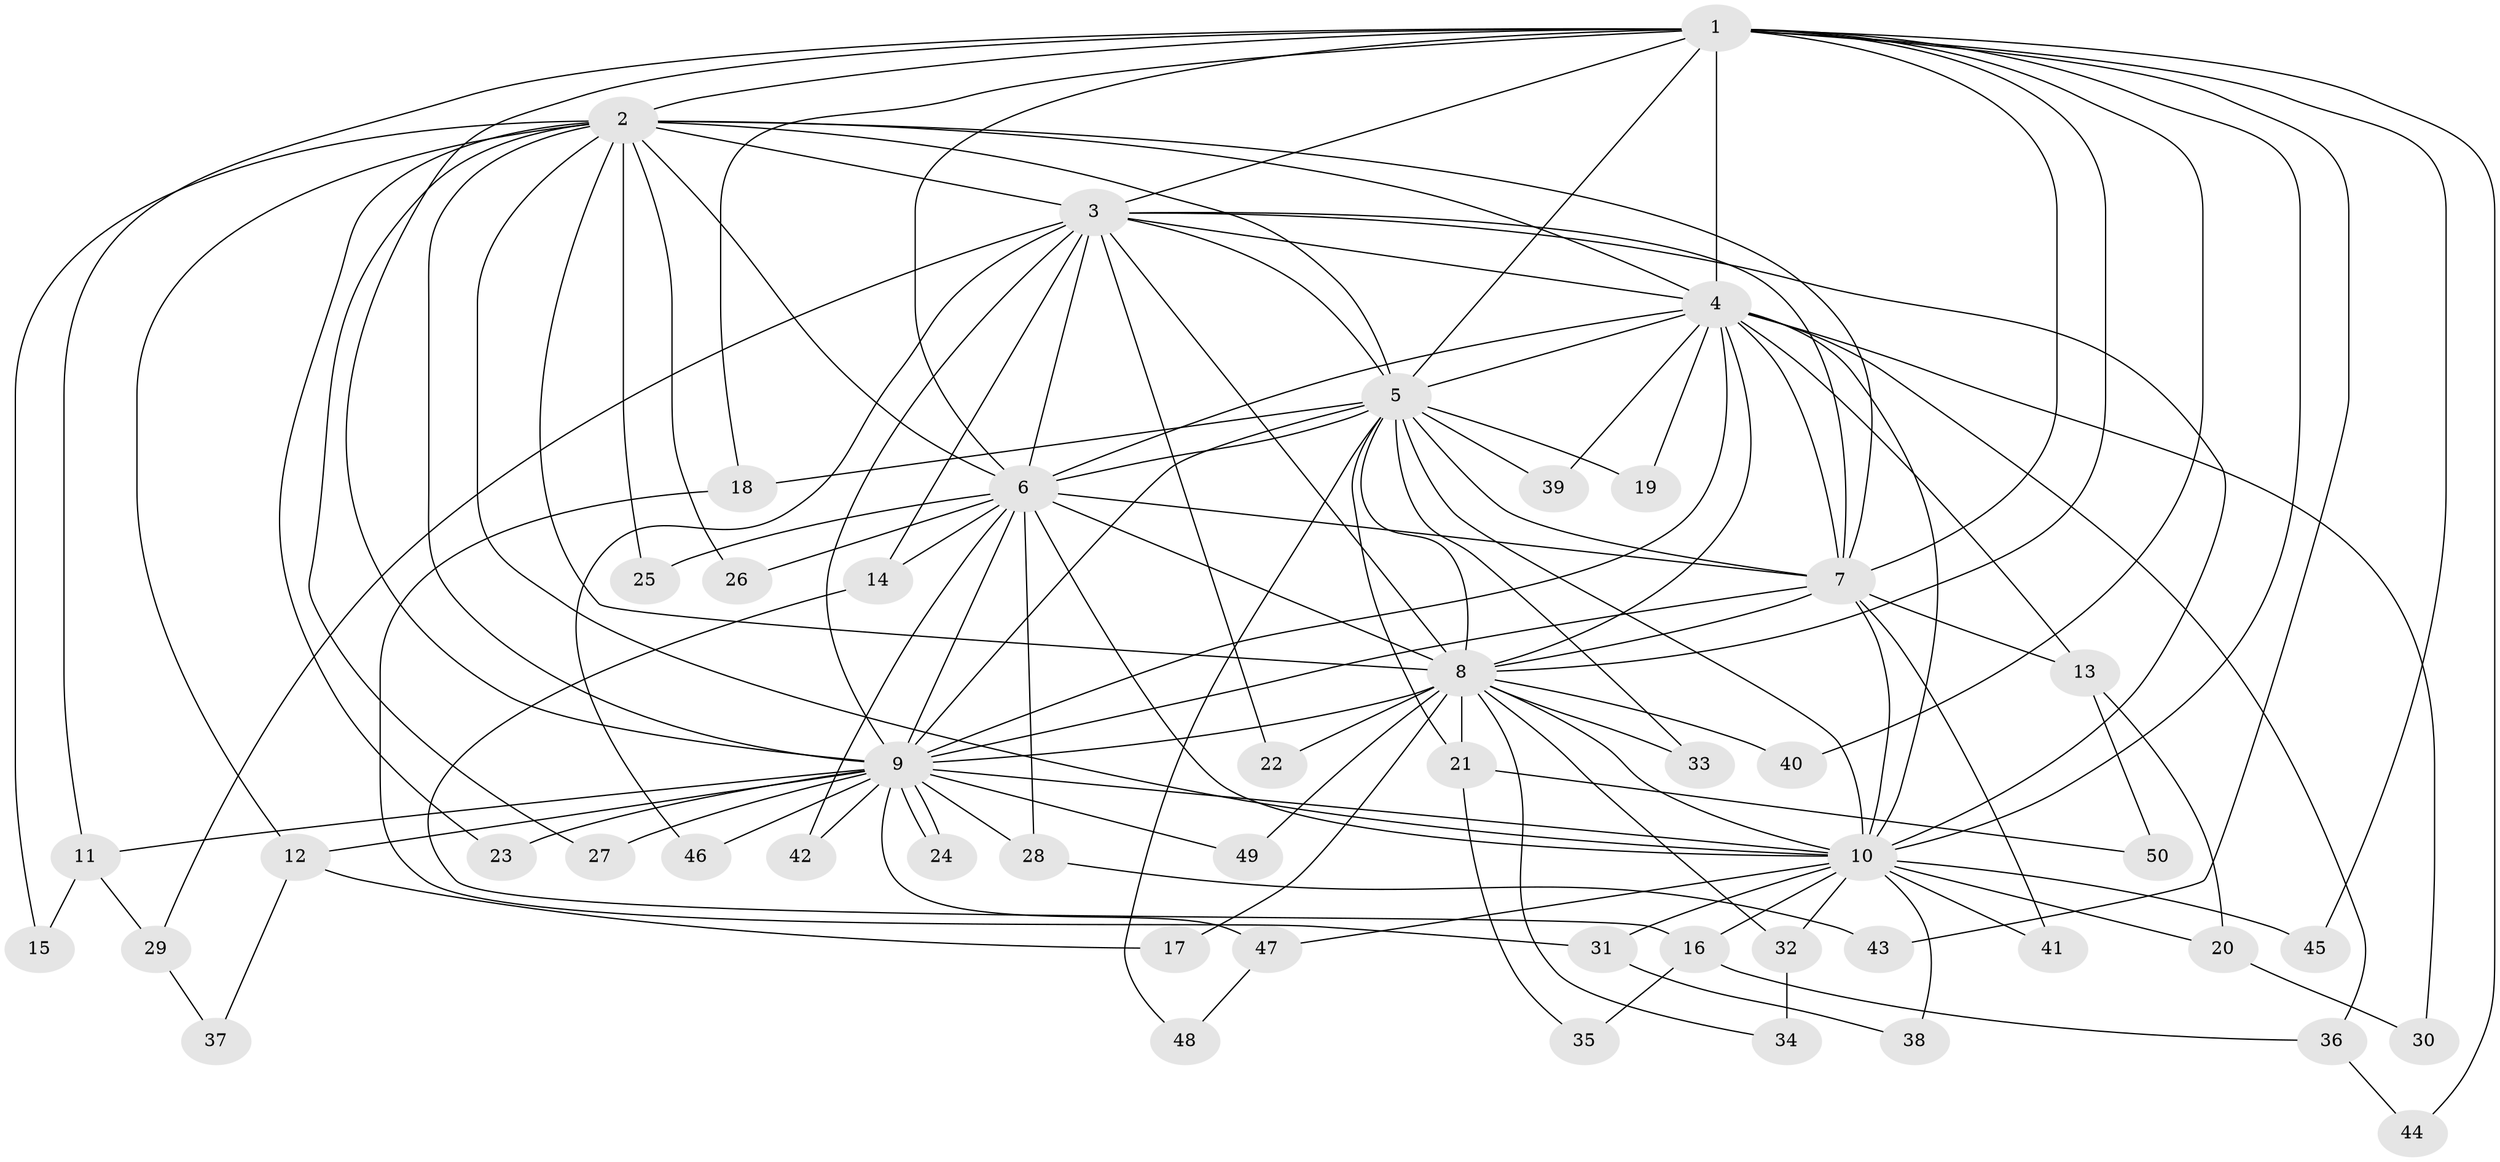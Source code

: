 // coarse degree distribution, {11: 0.03225806451612903, 9: 0.03225806451612903, 13: 0.12903225806451613, 7: 0.03225806451612903, 4: 0.0967741935483871, 5: 0.06451612903225806, 3: 0.22580645161290322, 2: 0.3225806451612903, 1: 0.06451612903225806}
// Generated by graph-tools (version 1.1) at 2025/49/03/04/25 22:49:53]
// undirected, 50 vertices, 125 edges
graph export_dot {
  node [color=gray90,style=filled];
  1;
  2;
  3;
  4;
  5;
  6;
  7;
  8;
  9;
  10;
  11;
  12;
  13;
  14;
  15;
  16;
  17;
  18;
  19;
  20;
  21;
  22;
  23;
  24;
  25;
  26;
  27;
  28;
  29;
  30;
  31;
  32;
  33;
  34;
  35;
  36;
  37;
  38;
  39;
  40;
  41;
  42;
  43;
  44;
  45;
  46;
  47;
  48;
  49;
  50;
  1 -- 2;
  1 -- 3;
  1 -- 4;
  1 -- 5;
  1 -- 6;
  1 -- 7;
  1 -- 8;
  1 -- 9;
  1 -- 10;
  1 -- 11;
  1 -- 18;
  1 -- 40;
  1 -- 43;
  1 -- 44;
  1 -- 45;
  2 -- 3;
  2 -- 4;
  2 -- 5;
  2 -- 6;
  2 -- 7;
  2 -- 8;
  2 -- 9;
  2 -- 10;
  2 -- 12;
  2 -- 15;
  2 -- 23;
  2 -- 25;
  2 -- 26;
  2 -- 27;
  3 -- 4;
  3 -- 5;
  3 -- 6;
  3 -- 7;
  3 -- 8;
  3 -- 9;
  3 -- 10;
  3 -- 14;
  3 -- 22;
  3 -- 29;
  3 -- 46;
  4 -- 5;
  4 -- 6;
  4 -- 7;
  4 -- 8;
  4 -- 9;
  4 -- 10;
  4 -- 13;
  4 -- 19;
  4 -- 30;
  4 -- 36;
  4 -- 39;
  5 -- 6;
  5 -- 7;
  5 -- 8;
  5 -- 9;
  5 -- 10;
  5 -- 18;
  5 -- 19;
  5 -- 21;
  5 -- 33;
  5 -- 39;
  5 -- 48;
  6 -- 7;
  6 -- 8;
  6 -- 9;
  6 -- 10;
  6 -- 14;
  6 -- 25;
  6 -- 26;
  6 -- 28;
  6 -- 42;
  7 -- 8;
  7 -- 9;
  7 -- 10;
  7 -- 13;
  7 -- 41;
  8 -- 9;
  8 -- 10;
  8 -- 17;
  8 -- 21;
  8 -- 22;
  8 -- 32;
  8 -- 33;
  8 -- 34;
  8 -- 40;
  8 -- 49;
  9 -- 10;
  9 -- 11;
  9 -- 12;
  9 -- 23;
  9 -- 24;
  9 -- 24;
  9 -- 27;
  9 -- 28;
  9 -- 42;
  9 -- 46;
  9 -- 47;
  9 -- 49;
  10 -- 16;
  10 -- 20;
  10 -- 31;
  10 -- 32;
  10 -- 38;
  10 -- 41;
  10 -- 45;
  10 -- 47;
  11 -- 15;
  11 -- 29;
  12 -- 17;
  12 -- 37;
  13 -- 20;
  13 -- 50;
  14 -- 16;
  16 -- 35;
  16 -- 36;
  18 -- 31;
  20 -- 30;
  21 -- 35;
  21 -- 50;
  28 -- 43;
  29 -- 37;
  31 -- 38;
  32 -- 34;
  36 -- 44;
  47 -- 48;
}
